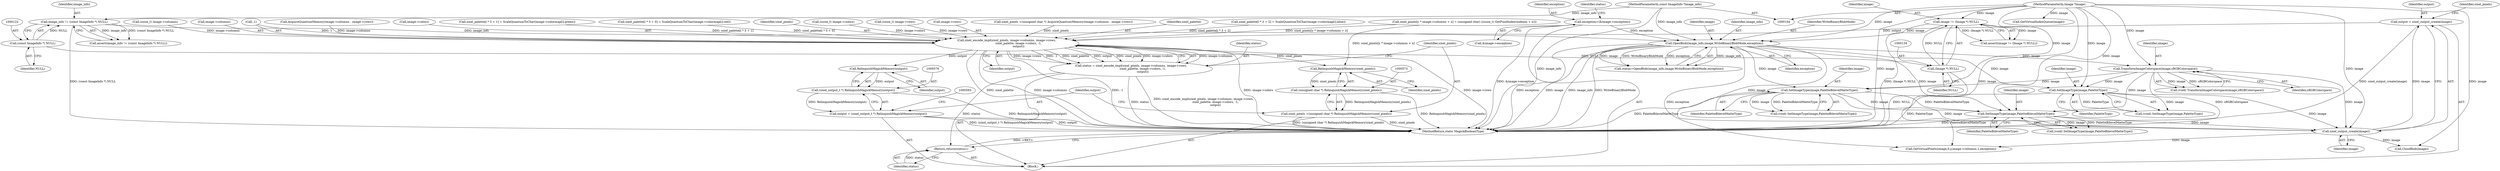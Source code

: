 digraph "0_ImageMagick_10b3823a7619ed22d42764733eb052c4159bc8c1_1@API" {
"1000478" [label="(Call,output = sixel_output_create(image))"];
"1000480" [label="(Call,sixel_output_create(image))"];
"1000185" [label="(Call,TransformImageColorspace(image,sRGBColorspace))"];
"1000165" [label="(Call,OpenBlob(image_info,image,WriteBinaryBlobMode,exception))"];
"1000119" [label="(Call,image_info != (const ImageInfo *) NULL)"];
"1000105" [label="(MethodParameterIn,const ImageInfo *image_info)"];
"1000121" [label="(Call,(const ImageInfo *) NULL)"];
"1000131" [label="(Call,image != (Image *) NULL)"];
"1000106" [label="(MethodParameterIn,Image *image)"];
"1000133" [label="(Call,(Image *) NULL)"];
"1000157" [label="(Call,exception=(&image->exception))"];
"1000234" [label="(Call,SetImageType(image,PaletteBilevelMatteType))"];
"1000213" [label="(Call,SetImageType(image,PaletteType))"];
"1000307" [label="(Call,SetImageType(image,PaletteBilevelMatteType))"];
"1000555" [label="(Call,sixel_encode_impl(sixel_pixels, image->columns, image->rows,\n                          sixel_palette, image->colors, -1,\n                          output))"];
"1000553" [label="(Call,status = sixel_encode_impl(sixel_pixels, image->columns, image->rows,\n                          sixel_palette, image->colors, -1,\n                          output))"];
"1000586" [label="(Return,return(status);)"];
"1000574" [label="(Call,RelinquishMagickMemory(sixel_pixels))"];
"1000572" [label="(Call,(unsigned char *) RelinquishMagickMemory(sixel_pixels))"];
"1000570" [label="(Call,sixel_pixels =(unsigned char *) RelinquishMagickMemory(sixel_pixels))"];
"1000580" [label="(Call,RelinquishMagickMemory(output))"];
"1000578" [label="(Call,(sixel_output_t *) RelinquishMagickMemory(output))"];
"1000576" [label="(Call,output = (sixel_output_t *) RelinquishMagickMemory(output))"];
"1000309" [label="(Identifier,PaletteBilevelMatteType)"];
"1000576" [label="(Call,output = (sixel_output_t *) RelinquishMagickMemory(output))"];
"1000567" [label="(Call,-1)"];
"1000577" [label="(Identifier,output)"];
"1000486" [label="(Call,AcquireQuantumMemory(image->columns , image->rows))"];
"1000183" [label="(Call,(void) TransformImageColorspace(image,sRGBColorspace))"];
"1000186" [label="(Identifier,image)"];
"1000569" [label="(Identifier,output)"];
"1000234" [label="(Call,SetImageType(image,PaletteBilevelMatteType))"];
"1000422" [label="(Call,(ssize_t) image->colors)"];
"1000163" [label="(Call,status=OpenBlob(image_info,image,WriteBinaryBlobMode,exception))"];
"1000166" [label="(Identifier,image_info)"];
"1000159" [label="(Call,&image->exception)"];
"1000158" [label="(Identifier,exception)"];
"1000581" [label="(Identifier,output)"];
"1000574" [label="(Call,RelinquishMagickMemory(sixel_pixels))"];
"1000213" [label="(Call,SetImageType(image,PaletteType))"];
"1000120" [label="(Identifier,image_info)"];
"1000215" [label="(Identifier,PaletteType)"];
"1000571" [label="(Identifier,sixel_pixels)"];
"1000133" [label="(Call,(Image *) NULL)"];
"1000121" [label="(Call,(const ImageInfo *) NULL)"];
"1000499" [label="(Call,(ssize_t) image->rows)"];
"1000483" [label="(Identifier,sixel_pixels)"];
"1000130" [label="(Call,assert(image != (Image *) NULL))"];
"1000560" [label="(Call,image->rows)"];
"1000554" [label="(Identifier,status)"];
"1000563" [label="(Identifier,sixel_palette)"];
"1000119" [label="(Call,image_info != (const ImageInfo *) NULL)"];
"1000462" [label="(Call,sixel_palette[i * 3 + 2] = ScaleQuantumToChar(image->colormap[i].blue))"];
"1000164" [label="(Identifier,status)"];
"1000168" [label="(Identifier,WriteBinaryBlobMode)"];
"1000305" [label="(Call,(void) SetImageType(image,PaletteBilevelMatteType))"];
"1000528" [label="(Call,(ssize_t) image->columns)"];
"1000480" [label="(Call,sixel_output_create(image))"];
"1000580" [label="(Call,RelinquishMagickMemory(output))"];
"1000557" [label="(Call,image->columns)"];
"1000535" [label="(Call,sixel_pixels[y * image->columns + x] = (unsigned char) ((ssize_t) GetPixelIndex(indexes + x)))"];
"1000157" [label="(Call,exception=(&image->exception))"];
"1000211" [label="(Call,(void) SetImageType(image,PaletteType))"];
"1000584" [label="(Call,CloseBlob(image))"];
"1000107" [label="(Block,)"];
"1000187" [label="(Identifier,sRGBColorspace)"];
"1000105" [label="(MethodParameterIn,const ImageInfo *image_info)"];
"1000123" [label="(Identifier,NULL)"];
"1000131" [label="(Call,image != (Image *) NULL)"];
"1000575" [label="(Identifier,sixel_pixels)"];
"1000185" [label="(Call,TransformImageColorspace(image,sRGBColorspace))"];
"1000165" [label="(Call,OpenBlob(image_info,image,WriteBinaryBlobMode,exception))"];
"1000555" [label="(Call,sixel_encode_impl(sixel_pixels, image->columns, image->rows,\n                          sixel_palette, image->colors, -1,\n                          output))"];
"1000588" [label="(MethodReturn,static MagickBooleanType)"];
"1000232" [label="(Call,(void) SetImageType(image,PaletteBilevelMatteType))"];
"1000564" [label="(Call,image->colors)"];
"1000235" [label="(Identifier,image)"];
"1000570" [label="(Call,sixel_pixels =(unsigned char *) RelinquishMagickMemory(sixel_pixels))"];
"1000236" [label="(Identifier,PaletteBilevelMatteType)"];
"1000572" [label="(Call,(unsigned char *) RelinquishMagickMemory(sixel_pixels))"];
"1000509" [label="(Call,GetVirtualPixels(image,0,y,image->columns,1,exception))"];
"1000167" [label="(Identifier,image)"];
"1000214" [label="(Identifier,image)"];
"1000520" [label="(Call,GetVirtualIndexQueue(image))"];
"1000481" [label="(Identifier,image)"];
"1000308" [label="(Identifier,image)"];
"1000106" [label="(MethodParameterIn,Image *image)"];
"1000482" [label="(Call,sixel_pixels =(unsigned char *) AcquireQuantumMemory(image->columns , image->rows))"];
"1000479" [label="(Identifier,output)"];
"1000118" [label="(Call,assert(image_info != (const ImageInfo *) NULL))"];
"1000446" [label="(Call,sixel_palette[i * 3 + 1] = ScaleQuantumToChar(image->colormap[i].green))"];
"1000586" [label="(Return,return(status);)"];
"1000553" [label="(Call,status = sixel_encode_impl(sixel_pixels, image->columns, image->rows,\n                          sixel_palette, image->colors, -1,\n                          output))"];
"1000587" [label="(Identifier,status)"];
"1000132" [label="(Identifier,image)"];
"1000478" [label="(Call,output = sixel_output_create(image))"];
"1000135" [label="(Identifier,NULL)"];
"1000307" [label="(Call,SetImageType(image,PaletteBilevelMatteType))"];
"1000169" [label="(Identifier,exception)"];
"1000430" [label="(Call,sixel_palette[i * 3 + 0] = ScaleQuantumToChar(image->colormap[i].red))"];
"1000578" [label="(Call,(sixel_output_t *) RelinquishMagickMemory(output))"];
"1000556" [label="(Identifier,sixel_pixels)"];
"1000478" -> "1000107"  [label="AST: "];
"1000478" -> "1000480"  [label="CFG: "];
"1000479" -> "1000478"  [label="AST: "];
"1000480" -> "1000478"  [label="AST: "];
"1000483" -> "1000478"  [label="CFG: "];
"1000478" -> "1000588"  [label="DDG: sixel_output_create(image)"];
"1000480" -> "1000478"  [label="DDG: image"];
"1000478" -> "1000555"  [label="DDG: output"];
"1000480" -> "1000481"  [label="CFG: "];
"1000481" -> "1000480"  [label="AST: "];
"1000185" -> "1000480"  [label="DDG: image"];
"1000234" -> "1000480"  [label="DDG: image"];
"1000213" -> "1000480"  [label="DDG: image"];
"1000165" -> "1000480"  [label="DDG: image"];
"1000307" -> "1000480"  [label="DDG: image"];
"1000106" -> "1000480"  [label="DDG: image"];
"1000480" -> "1000509"  [label="DDG: image"];
"1000480" -> "1000584"  [label="DDG: image"];
"1000185" -> "1000183"  [label="AST: "];
"1000185" -> "1000187"  [label="CFG: "];
"1000186" -> "1000185"  [label="AST: "];
"1000187" -> "1000185"  [label="AST: "];
"1000183" -> "1000185"  [label="CFG: "];
"1000185" -> "1000588"  [label="DDG: sRGBColorspace"];
"1000185" -> "1000183"  [label="DDG: image"];
"1000185" -> "1000183"  [label="DDG: sRGBColorspace"];
"1000165" -> "1000185"  [label="DDG: image"];
"1000106" -> "1000185"  [label="DDG: image"];
"1000185" -> "1000213"  [label="DDG: image"];
"1000185" -> "1000234"  [label="DDG: image"];
"1000185" -> "1000307"  [label="DDG: image"];
"1000165" -> "1000163"  [label="AST: "];
"1000165" -> "1000169"  [label="CFG: "];
"1000166" -> "1000165"  [label="AST: "];
"1000167" -> "1000165"  [label="AST: "];
"1000168" -> "1000165"  [label="AST: "];
"1000169" -> "1000165"  [label="AST: "];
"1000163" -> "1000165"  [label="CFG: "];
"1000165" -> "1000588"  [label="DDG: WriteBinaryBlobMode"];
"1000165" -> "1000588"  [label="DDG: exception"];
"1000165" -> "1000588"  [label="DDG: image_info"];
"1000165" -> "1000588"  [label="DDG: image"];
"1000165" -> "1000163"  [label="DDG: image_info"];
"1000165" -> "1000163"  [label="DDG: image"];
"1000165" -> "1000163"  [label="DDG: WriteBinaryBlobMode"];
"1000165" -> "1000163"  [label="DDG: exception"];
"1000119" -> "1000165"  [label="DDG: image_info"];
"1000105" -> "1000165"  [label="DDG: image_info"];
"1000131" -> "1000165"  [label="DDG: image"];
"1000106" -> "1000165"  [label="DDG: image"];
"1000157" -> "1000165"  [label="DDG: exception"];
"1000165" -> "1000213"  [label="DDG: image"];
"1000165" -> "1000234"  [label="DDG: image"];
"1000165" -> "1000307"  [label="DDG: image"];
"1000165" -> "1000509"  [label="DDG: exception"];
"1000119" -> "1000118"  [label="AST: "];
"1000119" -> "1000121"  [label="CFG: "];
"1000120" -> "1000119"  [label="AST: "];
"1000121" -> "1000119"  [label="AST: "];
"1000118" -> "1000119"  [label="CFG: "];
"1000119" -> "1000588"  [label="DDG: (const ImageInfo *) NULL"];
"1000119" -> "1000118"  [label="DDG: image_info"];
"1000119" -> "1000118"  [label="DDG: (const ImageInfo *) NULL"];
"1000105" -> "1000119"  [label="DDG: image_info"];
"1000121" -> "1000119"  [label="DDG: NULL"];
"1000105" -> "1000104"  [label="AST: "];
"1000105" -> "1000588"  [label="DDG: image_info"];
"1000121" -> "1000123"  [label="CFG: "];
"1000122" -> "1000121"  [label="AST: "];
"1000123" -> "1000121"  [label="AST: "];
"1000121" -> "1000133"  [label="DDG: NULL"];
"1000131" -> "1000130"  [label="AST: "];
"1000131" -> "1000133"  [label="CFG: "];
"1000132" -> "1000131"  [label="AST: "];
"1000133" -> "1000131"  [label="AST: "];
"1000130" -> "1000131"  [label="CFG: "];
"1000131" -> "1000588"  [label="DDG: (Image *) NULL"];
"1000131" -> "1000130"  [label="DDG: image"];
"1000131" -> "1000130"  [label="DDG: (Image *) NULL"];
"1000106" -> "1000131"  [label="DDG: image"];
"1000133" -> "1000131"  [label="DDG: NULL"];
"1000106" -> "1000104"  [label="AST: "];
"1000106" -> "1000588"  [label="DDG: image"];
"1000106" -> "1000213"  [label="DDG: image"];
"1000106" -> "1000234"  [label="DDG: image"];
"1000106" -> "1000307"  [label="DDG: image"];
"1000106" -> "1000509"  [label="DDG: image"];
"1000106" -> "1000520"  [label="DDG: image"];
"1000106" -> "1000584"  [label="DDG: image"];
"1000133" -> "1000135"  [label="CFG: "];
"1000134" -> "1000133"  [label="AST: "];
"1000135" -> "1000133"  [label="AST: "];
"1000133" -> "1000588"  [label="DDG: NULL"];
"1000157" -> "1000107"  [label="AST: "];
"1000157" -> "1000159"  [label="CFG: "];
"1000158" -> "1000157"  [label="AST: "];
"1000159" -> "1000157"  [label="AST: "];
"1000164" -> "1000157"  [label="CFG: "];
"1000157" -> "1000588"  [label="DDG: &image->exception"];
"1000234" -> "1000232"  [label="AST: "];
"1000234" -> "1000236"  [label="CFG: "];
"1000235" -> "1000234"  [label="AST: "];
"1000236" -> "1000234"  [label="AST: "];
"1000232" -> "1000234"  [label="CFG: "];
"1000234" -> "1000588"  [label="DDG: PaletteBilevelMatteType"];
"1000234" -> "1000232"  [label="DDG: image"];
"1000234" -> "1000232"  [label="DDG: PaletteBilevelMatteType"];
"1000234" -> "1000307"  [label="DDG: image"];
"1000234" -> "1000307"  [label="DDG: PaletteBilevelMatteType"];
"1000213" -> "1000211"  [label="AST: "];
"1000213" -> "1000215"  [label="CFG: "];
"1000214" -> "1000213"  [label="AST: "];
"1000215" -> "1000213"  [label="AST: "];
"1000211" -> "1000213"  [label="CFG: "];
"1000213" -> "1000588"  [label="DDG: PaletteType"];
"1000213" -> "1000211"  [label="DDG: image"];
"1000213" -> "1000211"  [label="DDG: PaletteType"];
"1000307" -> "1000305"  [label="AST: "];
"1000307" -> "1000309"  [label="CFG: "];
"1000308" -> "1000307"  [label="AST: "];
"1000309" -> "1000307"  [label="AST: "];
"1000305" -> "1000307"  [label="CFG: "];
"1000307" -> "1000588"  [label="DDG: PaletteBilevelMatteType"];
"1000307" -> "1000305"  [label="DDG: image"];
"1000307" -> "1000305"  [label="DDG: PaletteBilevelMatteType"];
"1000555" -> "1000553"  [label="AST: "];
"1000555" -> "1000569"  [label="CFG: "];
"1000556" -> "1000555"  [label="AST: "];
"1000557" -> "1000555"  [label="AST: "];
"1000560" -> "1000555"  [label="AST: "];
"1000563" -> "1000555"  [label="AST: "];
"1000564" -> "1000555"  [label="AST: "];
"1000567" -> "1000555"  [label="AST: "];
"1000569" -> "1000555"  [label="AST: "];
"1000553" -> "1000555"  [label="CFG: "];
"1000555" -> "1000588"  [label="DDG: image->rows"];
"1000555" -> "1000588"  [label="DDG: sixel_palette"];
"1000555" -> "1000588"  [label="DDG: image->columns"];
"1000555" -> "1000588"  [label="DDG: -1"];
"1000555" -> "1000588"  [label="DDG: image->colors"];
"1000555" -> "1000553"  [label="DDG: image->columns"];
"1000555" -> "1000553"  [label="DDG: image->rows"];
"1000555" -> "1000553"  [label="DDG: -1"];
"1000555" -> "1000553"  [label="DDG: sixel_palette"];
"1000555" -> "1000553"  [label="DDG: output"];
"1000555" -> "1000553"  [label="DDG: sixel_pixels"];
"1000555" -> "1000553"  [label="DDG: image->colors"];
"1000482" -> "1000555"  [label="DDG: sixel_pixels"];
"1000535" -> "1000555"  [label="DDG: sixel_pixels[y * image->columns + x]"];
"1000528" -> "1000555"  [label="DDG: image->columns"];
"1000486" -> "1000555"  [label="DDG: image->columns"];
"1000499" -> "1000555"  [label="DDG: image->rows"];
"1000462" -> "1000555"  [label="DDG: sixel_palette[i * 3 + 2]"];
"1000446" -> "1000555"  [label="DDG: sixel_palette[i * 3 + 1]"];
"1000430" -> "1000555"  [label="DDG: sixel_palette[i * 3 + 0]"];
"1000422" -> "1000555"  [label="DDG: image->colors"];
"1000567" -> "1000555"  [label="DDG: 1"];
"1000555" -> "1000574"  [label="DDG: sixel_pixels"];
"1000555" -> "1000580"  [label="DDG: output"];
"1000553" -> "1000107"  [label="AST: "];
"1000554" -> "1000553"  [label="AST: "];
"1000571" -> "1000553"  [label="CFG: "];
"1000553" -> "1000588"  [label="DDG: status"];
"1000553" -> "1000588"  [label="DDG: sixel_encode_impl(sixel_pixels, image->columns, image->rows,\n                          sixel_palette, image->colors, -1,\n                          output)"];
"1000553" -> "1000586"  [label="DDG: status"];
"1000586" -> "1000107"  [label="AST: "];
"1000586" -> "1000587"  [label="CFG: "];
"1000587" -> "1000586"  [label="AST: "];
"1000588" -> "1000586"  [label="CFG: "];
"1000586" -> "1000588"  [label="DDG: <RET>"];
"1000587" -> "1000586"  [label="DDG: status"];
"1000574" -> "1000572"  [label="AST: "];
"1000574" -> "1000575"  [label="CFG: "];
"1000575" -> "1000574"  [label="AST: "];
"1000572" -> "1000574"  [label="CFG: "];
"1000574" -> "1000572"  [label="DDG: sixel_pixels"];
"1000535" -> "1000574"  [label="DDG: sixel_pixels[y * image->columns + x]"];
"1000572" -> "1000570"  [label="AST: "];
"1000573" -> "1000572"  [label="AST: "];
"1000570" -> "1000572"  [label="CFG: "];
"1000572" -> "1000588"  [label="DDG: RelinquishMagickMemory(sixel_pixels)"];
"1000572" -> "1000570"  [label="DDG: RelinquishMagickMemory(sixel_pixels)"];
"1000570" -> "1000107"  [label="AST: "];
"1000571" -> "1000570"  [label="AST: "];
"1000577" -> "1000570"  [label="CFG: "];
"1000570" -> "1000588"  [label="DDG: sixel_pixels"];
"1000570" -> "1000588"  [label="DDG: (unsigned char *) RelinquishMagickMemory(sixel_pixels)"];
"1000580" -> "1000578"  [label="AST: "];
"1000580" -> "1000581"  [label="CFG: "];
"1000581" -> "1000580"  [label="AST: "];
"1000578" -> "1000580"  [label="CFG: "];
"1000580" -> "1000578"  [label="DDG: output"];
"1000578" -> "1000576"  [label="AST: "];
"1000579" -> "1000578"  [label="AST: "];
"1000576" -> "1000578"  [label="CFG: "];
"1000578" -> "1000588"  [label="DDG: RelinquishMagickMemory(output)"];
"1000578" -> "1000576"  [label="DDG: RelinquishMagickMemory(output)"];
"1000576" -> "1000107"  [label="AST: "];
"1000577" -> "1000576"  [label="AST: "];
"1000583" -> "1000576"  [label="CFG: "];
"1000576" -> "1000588"  [label="DDG: output"];
"1000576" -> "1000588"  [label="DDG: (sixel_output_t *) RelinquishMagickMemory(output)"];
}
